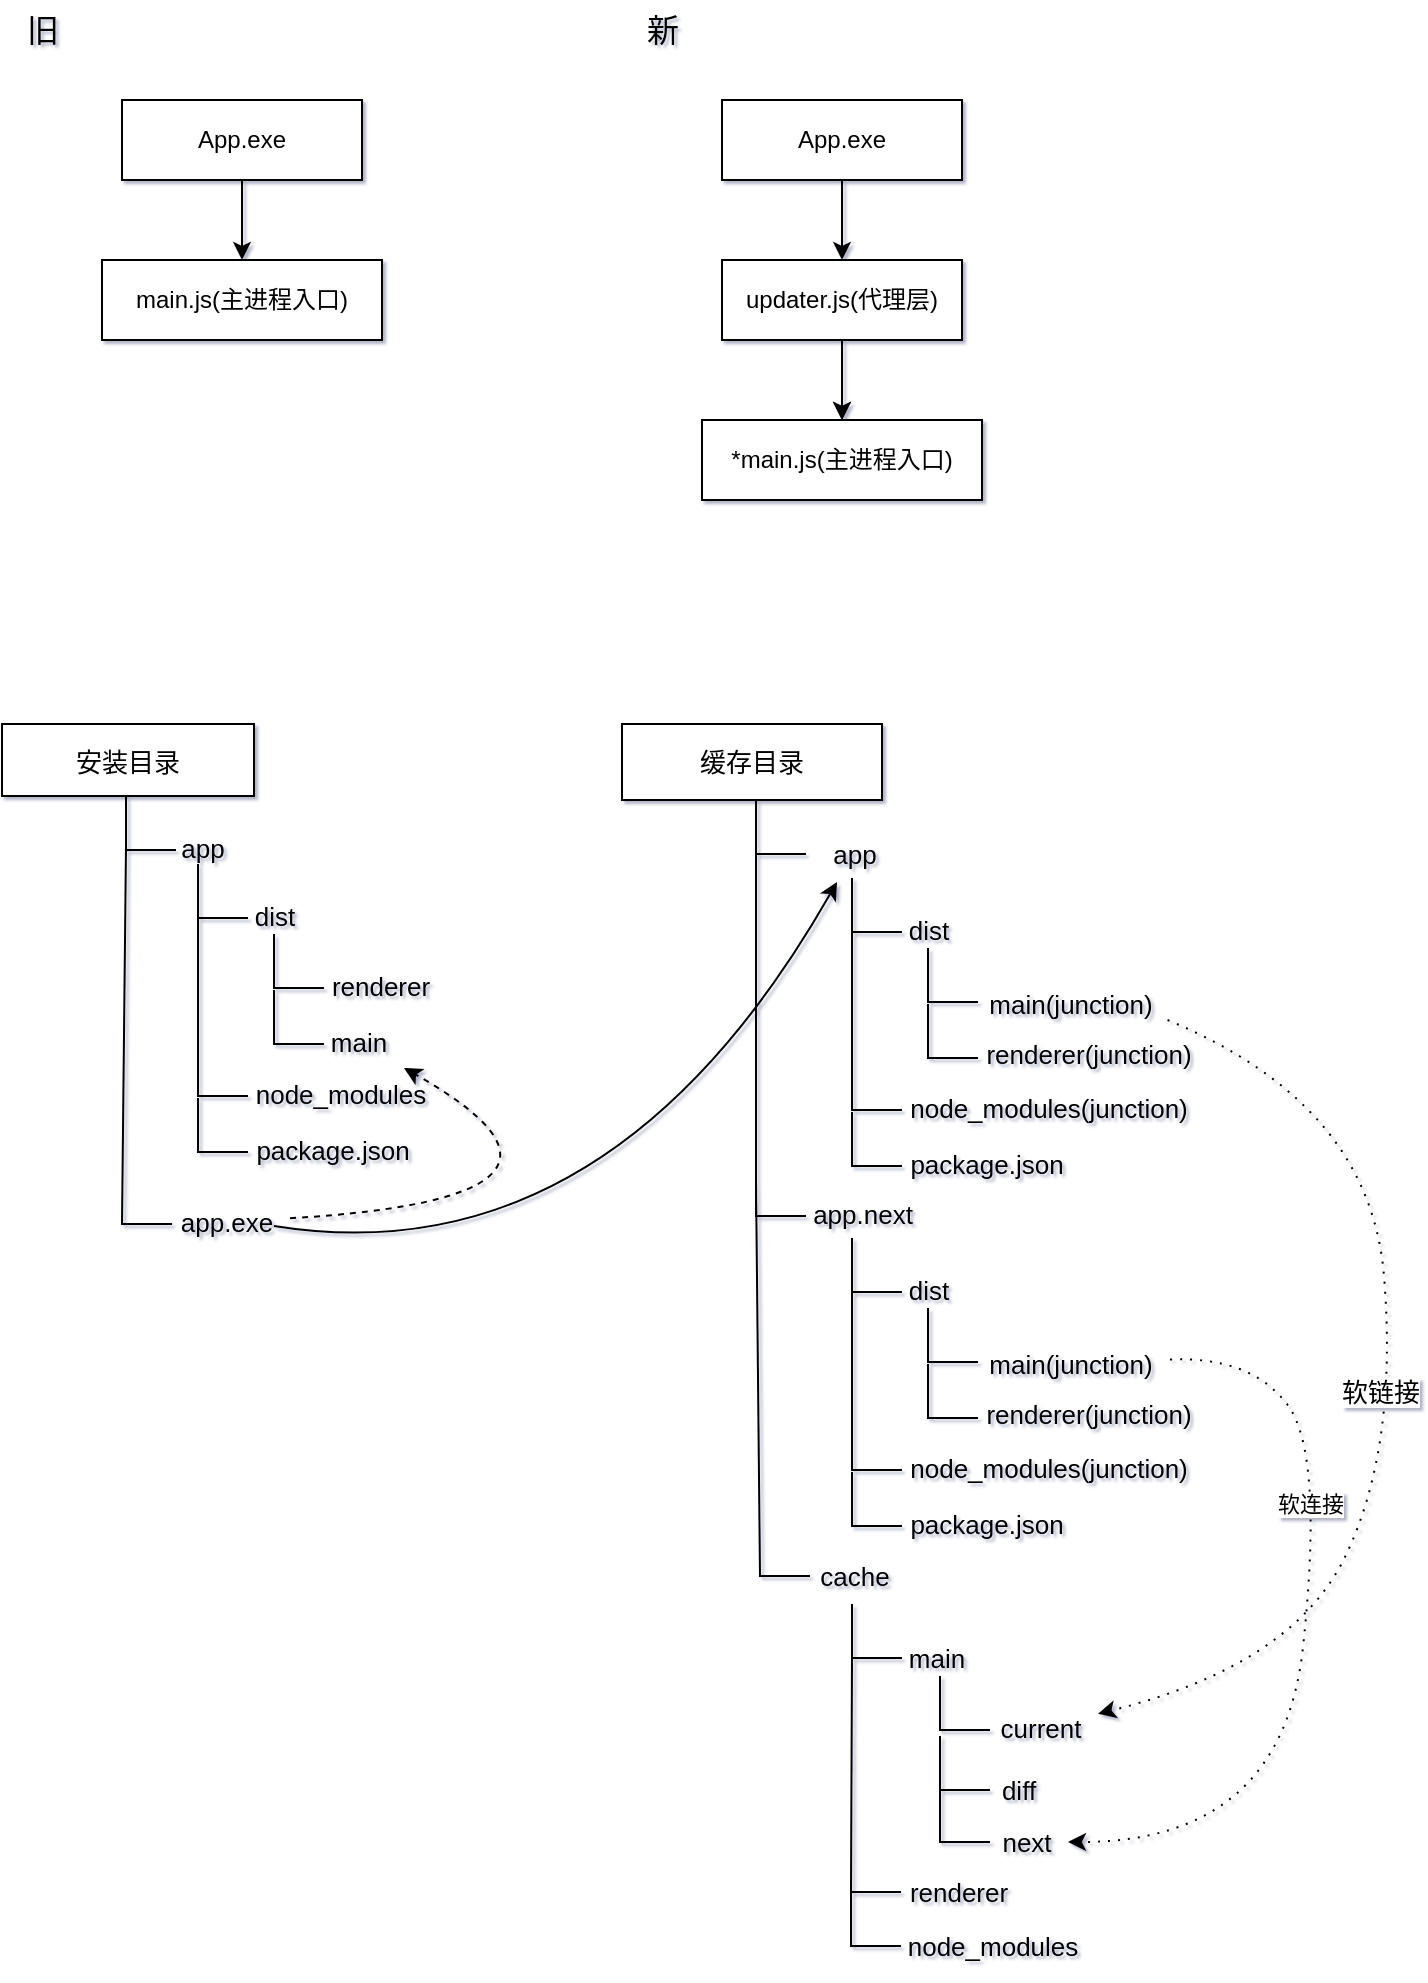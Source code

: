 <mxfile version="20.6.2" type="github">
  <diagram id="9YJLU4PZDA50B_HAFXe_" name="第 1 页">
    <mxGraphModel dx="946" dy="614" grid="0" gridSize="10" guides="1" tooltips="1" connect="1" arrows="1" fold="1" page="1" pageScale="1" pageWidth="827" pageHeight="1169" math="0" shadow="1">
      <root>
        <mxCell id="0" />
        <mxCell id="1" parent="0" />
        <mxCell id="uZ-FZ9ZriDHrgORedMcS-3" style="edgeStyle=orthogonalEdgeStyle;rounded=0;orthogonalLoop=1;jettySize=auto;html=1;exitX=0.5;exitY=1;exitDx=0;exitDy=0;entryX=0.5;entryY=0;entryDx=0;entryDy=0;" parent="1" source="uZ-FZ9ZriDHrgORedMcS-1" target="uZ-FZ9ZriDHrgORedMcS-2" edge="1">
          <mxGeometry relative="1" as="geometry" />
        </mxCell>
        <mxCell id="uZ-FZ9ZriDHrgORedMcS-1" value="App.exe" style="rounded=0;whiteSpace=wrap;html=1;" parent="1" vertex="1">
          <mxGeometry x="180" y="200" width="120" height="40" as="geometry" />
        </mxCell>
        <mxCell id="uZ-FZ9ZriDHrgORedMcS-2" value="main.js(主进程入口)" style="rounded=0;whiteSpace=wrap;html=1;" parent="1" vertex="1">
          <mxGeometry x="170" y="280" width="140" height="40" as="geometry" />
        </mxCell>
        <mxCell id="uZ-FZ9ZriDHrgORedMcS-10" style="edgeStyle=orthogonalEdgeStyle;rounded=0;orthogonalLoop=1;jettySize=auto;html=1;exitX=0.5;exitY=1;exitDx=0;exitDy=0;entryX=0.5;entryY=0;entryDx=0;entryDy=0;" parent="1" source="uZ-FZ9ZriDHrgORedMcS-7" target="uZ-FZ9ZriDHrgORedMcS-9" edge="1">
          <mxGeometry relative="1" as="geometry" />
        </mxCell>
        <mxCell id="uZ-FZ9ZriDHrgORedMcS-7" value="App.exe" style="rounded=0;whiteSpace=wrap;html=1;" parent="1" vertex="1">
          <mxGeometry x="480" y="200" width="120" height="40" as="geometry" />
        </mxCell>
        <mxCell id="uZ-FZ9ZriDHrgORedMcS-8" value="*main.js(主进程入口)" style="rounded=0;whiteSpace=wrap;html=1;" parent="1" vertex="1">
          <mxGeometry x="470" y="360" width="140" height="40" as="geometry" />
        </mxCell>
        <mxCell id="uZ-FZ9ZriDHrgORedMcS-11" style="edgeStyle=orthogonalEdgeStyle;rounded=0;orthogonalLoop=1;jettySize=auto;html=1;exitX=0.5;exitY=1;exitDx=0;exitDy=0;entryX=0.5;entryY=0;entryDx=0;entryDy=0;" parent="1" source="uZ-FZ9ZriDHrgORedMcS-9" target="uZ-FZ9ZriDHrgORedMcS-8" edge="1">
          <mxGeometry relative="1" as="geometry" />
        </mxCell>
        <mxCell id="uZ-FZ9ZriDHrgORedMcS-12" style="edgeStyle=orthogonalEdgeStyle;rounded=0;orthogonalLoop=1;jettySize=auto;html=1;" parent="1" source="uZ-FZ9ZriDHrgORedMcS-9" target="uZ-FZ9ZriDHrgORedMcS-8" edge="1">
          <mxGeometry relative="1" as="geometry" />
        </mxCell>
        <mxCell id="uZ-FZ9ZriDHrgORedMcS-9" value="updater.js(代理层)" style="rounded=0;whiteSpace=wrap;html=1;" parent="1" vertex="1">
          <mxGeometry x="480" y="280" width="120" height="40" as="geometry" />
        </mxCell>
        <mxCell id="uZ-FZ9ZriDHrgORedMcS-14" value="旧" style="text;html=1;align=center;verticalAlign=middle;resizable=0;points=[];autosize=1;strokeColor=none;fillColor=none;fontSize=16;" parent="1" vertex="1">
          <mxGeometry x="120" y="150" width="40" height="30" as="geometry" />
        </mxCell>
        <mxCell id="uZ-FZ9ZriDHrgORedMcS-15" value="新" style="text;html=1;align=center;verticalAlign=middle;resizable=0;points=[];autosize=1;strokeColor=none;fillColor=none;fontSize=16;" parent="1" vertex="1">
          <mxGeometry x="430" y="150" width="40" height="30" as="geometry" />
        </mxCell>
        <mxCell id="uZ-FZ9ZriDHrgORedMcS-16" value="&lt;font style=&quot;font-size: 13px;&quot;&gt;安装目录&lt;/font&gt;" style="rounded=0;whiteSpace=wrap;html=1;fontSize=16;" parent="1" vertex="1">
          <mxGeometry x="120" y="512" width="126" height="36" as="geometry" />
        </mxCell>
        <mxCell id="uZ-FZ9ZriDHrgORedMcS-17" value="缓存目录" style="rounded=0;whiteSpace=wrap;html=1;fontSize=13;" parent="1" vertex="1">
          <mxGeometry x="430" y="512" width="130" height="38" as="geometry" />
        </mxCell>
        <mxCell id="uZ-FZ9ZriDHrgORedMcS-19" value="" style="endArrow=none;html=1;rounded=0;fontSize=13;" parent="1" edge="1">
          <mxGeometry width="50" height="50" relative="1" as="geometry">
            <mxPoint x="207" y="575" as="sourcePoint" />
            <mxPoint x="182" y="548" as="targetPoint" />
            <Array as="points">
              <mxPoint x="182" y="575" />
            </Array>
          </mxGeometry>
        </mxCell>
        <mxCell id="uZ-FZ9ZriDHrgORedMcS-20" value="app" style="text;html=1;align=center;verticalAlign=middle;resizable=0;points=[];autosize=1;strokeColor=none;fillColor=none;fontSize=13;" parent="1" vertex="1">
          <mxGeometry x="200" y="560" width="40" height="28" as="geometry" />
        </mxCell>
        <mxCell id="uZ-FZ9ZriDHrgORedMcS-21" value="" style="endArrow=none;html=1;rounded=0;fontSize=13;" parent="1" edge="1">
          <mxGeometry width="50" height="50" relative="1" as="geometry">
            <mxPoint x="243" y="609" as="sourcePoint" />
            <mxPoint x="218" y="582" as="targetPoint" />
            <Array as="points">
              <mxPoint x="218" y="609" />
            </Array>
          </mxGeometry>
        </mxCell>
        <mxCell id="uZ-FZ9ZriDHrgORedMcS-22" value="dist" style="text;html=1;align=center;verticalAlign=middle;resizable=0;points=[];autosize=1;strokeColor=none;fillColor=none;fontSize=13;" parent="1" vertex="1">
          <mxGeometry x="237" y="594" width="38" height="28" as="geometry" />
        </mxCell>
        <mxCell id="uZ-FZ9ZriDHrgORedMcS-24" value="" style="endArrow=none;html=1;rounded=0;fontSize=13;" parent="1" edge="1">
          <mxGeometry width="50" height="50" relative="1" as="geometry">
            <mxPoint x="243" y="698" as="sourcePoint" />
            <mxPoint x="218" y="594" as="targetPoint" />
            <Array as="points">
              <mxPoint x="218" y="698" />
            </Array>
          </mxGeometry>
        </mxCell>
        <mxCell id="uZ-FZ9ZriDHrgORedMcS-25" value="node_modules" style="text;html=1;align=center;verticalAlign=middle;resizable=0;points=[];autosize=1;strokeColor=none;fillColor=none;fontSize=13;" parent="1" vertex="1">
          <mxGeometry x="237" y="683" width="103" height="28" as="geometry" />
        </mxCell>
        <mxCell id="uZ-FZ9ZriDHrgORedMcS-26" value="" style="endArrow=none;html=1;rounded=0;fontSize=13;" parent="1" edge="1">
          <mxGeometry width="50" height="50" relative="1" as="geometry">
            <mxPoint x="243" y="726" as="sourcePoint" />
            <mxPoint x="218" y="699" as="targetPoint" />
            <Array as="points">
              <mxPoint x="218" y="726" />
            </Array>
          </mxGeometry>
        </mxCell>
        <mxCell id="uZ-FZ9ZriDHrgORedMcS-27" value="package.json" style="text;html=1;align=center;verticalAlign=middle;resizable=0;points=[];autosize=1;strokeColor=none;fillColor=none;fontSize=13;" parent="1" vertex="1">
          <mxGeometry x="237" y="711" width="95" height="28" as="geometry" />
        </mxCell>
        <mxCell id="uZ-FZ9ZriDHrgORedMcS-28" value="" style="endArrow=none;html=1;rounded=0;fontSize=13;" parent="1" edge="1">
          <mxGeometry width="50" height="50" relative="1" as="geometry">
            <mxPoint x="281" y="672" as="sourcePoint" />
            <mxPoint x="256" y="645" as="targetPoint" />
            <Array as="points">
              <mxPoint x="256" y="672" />
            </Array>
          </mxGeometry>
        </mxCell>
        <mxCell id="uZ-FZ9ZriDHrgORedMcS-29" value="" style="endArrow=none;html=1;rounded=0;fontSize=13;" parent="1" edge="1">
          <mxGeometry width="50" height="50" relative="1" as="geometry">
            <mxPoint x="281" y="644" as="sourcePoint" />
            <mxPoint x="256" y="617" as="targetPoint" />
            <Array as="points">
              <mxPoint x="256" y="644" />
            </Array>
          </mxGeometry>
        </mxCell>
        <mxCell id="uZ-FZ9ZriDHrgORedMcS-30" value="renderer" style="text;html=1;align=center;verticalAlign=middle;resizable=0;points=[];autosize=1;strokeColor=none;fillColor=none;fontSize=13;" parent="1" vertex="1">
          <mxGeometry x="275" y="629" width="67" height="28" as="geometry" />
        </mxCell>
        <mxCell id="uZ-FZ9ZriDHrgORedMcS-31" value="main" style="text;html=1;align=center;verticalAlign=middle;resizable=0;points=[];autosize=1;strokeColor=none;fillColor=none;fontSize=13;" parent="1" vertex="1">
          <mxGeometry x="275" y="657" width="46" height="28" as="geometry" />
        </mxCell>
        <mxCell id="uZ-FZ9ZriDHrgORedMcS-32" value="" style="endArrow=none;html=1;rounded=0;fontSize=13;" parent="1" edge="1">
          <mxGeometry width="50" height="50" relative="1" as="geometry">
            <mxPoint x="205" y="762" as="sourcePoint" />
            <mxPoint x="182" y="573" as="targetPoint" />
            <Array as="points">
              <mxPoint x="180" y="762" />
            </Array>
          </mxGeometry>
        </mxCell>
        <mxCell id="uZ-FZ9ZriDHrgORedMcS-33" value="app.exe" style="text;html=1;align=center;verticalAlign=middle;resizable=0;points=[];autosize=1;strokeColor=none;fillColor=none;fontSize=13;" parent="1" vertex="1">
          <mxGeometry x="200" y="747" width="64" height="28" as="geometry" />
        </mxCell>
        <mxCell id="uZ-FZ9ZriDHrgORedMcS-37" value="app" style="text;html=1;align=center;verticalAlign=middle;resizable=0;points=[];autosize=1;strokeColor=none;fillColor=none;fontSize=13;" parent="1" vertex="1">
          <mxGeometry x="525.5" y="563" width="40" height="28" as="geometry" />
        </mxCell>
        <mxCell id="uZ-FZ9ZriDHrgORedMcS-38" value="" style="endArrow=none;html=1;rounded=0;fontSize=13;" parent="1" edge="1">
          <mxGeometry width="50" height="50" relative="1" as="geometry">
            <mxPoint x="570" y="616" as="sourcePoint" />
            <mxPoint x="545" y="589" as="targetPoint" />
            <Array as="points">
              <mxPoint x="545" y="616" />
            </Array>
          </mxGeometry>
        </mxCell>
        <mxCell id="uZ-FZ9ZriDHrgORedMcS-39" value="dist" style="text;html=1;align=center;verticalAlign=middle;resizable=0;points=[];autosize=1;strokeColor=none;fillColor=none;fontSize=13;" parent="1" vertex="1">
          <mxGeometry x="564" y="601" width="38" height="28" as="geometry" />
        </mxCell>
        <mxCell id="uZ-FZ9ZriDHrgORedMcS-40" value="" style="endArrow=none;html=1;rounded=0;fontSize=13;" parent="1" edge="1">
          <mxGeometry width="50" height="50" relative="1" as="geometry">
            <mxPoint x="570" y="705" as="sourcePoint" />
            <mxPoint x="545" y="601" as="targetPoint" />
            <Array as="points">
              <mxPoint x="545" y="705" />
            </Array>
          </mxGeometry>
        </mxCell>
        <mxCell id="uZ-FZ9ZriDHrgORedMcS-41" value="node_modules(junction)" style="text;html=1;align=center;verticalAlign=middle;resizable=0;points=[];autosize=1;strokeColor=none;fillColor=none;fontSize=13;" parent="1" vertex="1">
          <mxGeometry x="564" y="690" width="157" height="28" as="geometry" />
        </mxCell>
        <mxCell id="uZ-FZ9ZriDHrgORedMcS-42" value="" style="endArrow=none;html=1;rounded=0;fontSize=13;" parent="1" edge="1">
          <mxGeometry width="50" height="50" relative="1" as="geometry">
            <mxPoint x="570" y="733" as="sourcePoint" />
            <mxPoint x="545" y="706" as="targetPoint" />
            <Array as="points">
              <mxPoint x="545" y="733" />
            </Array>
          </mxGeometry>
        </mxCell>
        <mxCell id="uZ-FZ9ZriDHrgORedMcS-43" value="package.json" style="text;html=1;align=center;verticalAlign=middle;resizable=0;points=[];autosize=1;strokeColor=none;fillColor=none;fontSize=13;" parent="1" vertex="1">
          <mxGeometry x="564" y="718" width="95" height="28" as="geometry" />
        </mxCell>
        <mxCell id="uZ-FZ9ZriDHrgORedMcS-44" value="" style="endArrow=none;html=1;rounded=0;fontSize=13;" parent="1" edge="1">
          <mxGeometry width="50" height="50" relative="1" as="geometry">
            <mxPoint x="608" y="679" as="sourcePoint" />
            <mxPoint x="583" y="652" as="targetPoint" />
            <Array as="points">
              <mxPoint x="583" y="679" />
            </Array>
          </mxGeometry>
        </mxCell>
        <mxCell id="uZ-FZ9ZriDHrgORedMcS-45" value="" style="endArrow=none;html=1;rounded=0;fontSize=13;" parent="1" edge="1">
          <mxGeometry width="50" height="50" relative="1" as="geometry">
            <mxPoint x="608" y="651" as="sourcePoint" />
            <mxPoint x="583" y="624" as="targetPoint" />
            <Array as="points">
              <mxPoint x="583" y="651" />
            </Array>
          </mxGeometry>
        </mxCell>
        <mxCell id="uZ-FZ9ZriDHrgORedMcS-46" value="renderer(junction)" style="text;html=1;align=center;verticalAlign=middle;resizable=0;points=[];autosize=1;strokeColor=none;fillColor=none;fontSize=13;" parent="1" vertex="1">
          <mxGeometry x="602" y="663" width="121" height="28" as="geometry" />
        </mxCell>
        <mxCell id="uZ-FZ9ZriDHrgORedMcS-47" value="main(junction)" style="text;html=1;align=center;verticalAlign=middle;resizable=0;points=[];autosize=1;strokeColor=none;fillColor=none;fontSize=13;" parent="1" vertex="1">
          <mxGeometry x="604" y="638" width="100" height="28" as="geometry" />
        </mxCell>
        <mxCell id="uZ-FZ9ZriDHrgORedMcS-48" value="" style="endArrow=none;html=1;rounded=0;fontSize=13;" parent="1" edge="1">
          <mxGeometry width="50" height="50" relative="1" as="geometry">
            <mxPoint x="524" y="938" as="sourcePoint" />
            <mxPoint x="497" y="740" as="targetPoint" />
            <Array as="points">
              <mxPoint x="499" y="938" />
            </Array>
          </mxGeometry>
        </mxCell>
        <mxCell id="uZ-FZ9ZriDHrgORedMcS-49" value="cache" style="text;html=1;align=center;verticalAlign=middle;resizable=0;points=[];autosize=1;strokeColor=none;fillColor=none;fontSize=13;" parent="1" vertex="1">
          <mxGeometry x="519" y="924" width="53" height="28" as="geometry" />
        </mxCell>
        <mxCell id="uZ-FZ9ZriDHrgORedMcS-50" value="" style="endArrow=none;html=1;rounded=0;fontSize=13;" parent="1" edge="1">
          <mxGeometry width="50" height="50" relative="1" as="geometry">
            <mxPoint x="522" y="577" as="sourcePoint" />
            <mxPoint x="497" y="550" as="targetPoint" />
            <Array as="points">
              <mxPoint x="497" y="577" />
            </Array>
          </mxGeometry>
        </mxCell>
        <mxCell id="uZ-FZ9ZriDHrgORedMcS-52" value="" style="endArrow=none;html=1;rounded=0;fontSize=13;" parent="1" edge="1">
          <mxGeometry width="50" height="50" relative="1" as="geometry">
            <mxPoint x="569.5" y="1096" as="sourcePoint" />
            <mxPoint x="545" y="979" as="targetPoint" />
            <Array as="points">
              <mxPoint x="544.5" y="1096" />
            </Array>
          </mxGeometry>
        </mxCell>
        <mxCell id="uZ-FZ9ZriDHrgORedMcS-53" value="" style="endArrow=none;html=1;rounded=0;fontSize=13;" parent="1" edge="1">
          <mxGeometry width="50" height="50" relative="1" as="geometry">
            <mxPoint x="570" y="979" as="sourcePoint" />
            <mxPoint x="545" y="952" as="targetPoint" />
            <Array as="points">
              <mxPoint x="545" y="979" />
            </Array>
          </mxGeometry>
        </mxCell>
        <mxCell id="uZ-FZ9ZriDHrgORedMcS-54" value="renderer" style="text;html=1;align=center;verticalAlign=middle;resizable=0;points=[];autosize=1;strokeColor=none;fillColor=none;fontSize=13;" parent="1" vertex="1">
          <mxGeometry x="564.5" y="1082" width="67" height="28" as="geometry" />
        </mxCell>
        <mxCell id="uZ-FZ9ZriDHrgORedMcS-55" value="main" style="text;html=1;align=center;verticalAlign=middle;resizable=0;points=[];autosize=1;strokeColor=none;fillColor=none;fontSize=13;" parent="1" vertex="1">
          <mxGeometry x="564" y="965" width="46" height="28" as="geometry" />
        </mxCell>
        <mxCell id="uZ-FZ9ZriDHrgORedMcS-56" value="node_modules" style="text;html=1;align=center;verticalAlign=middle;resizable=0;points=[];autosize=1;strokeColor=none;fillColor=none;fontSize=13;" parent="1" vertex="1">
          <mxGeometry x="563" y="1109" width="103" height="28" as="geometry" />
        </mxCell>
        <mxCell id="uZ-FZ9ZriDHrgORedMcS-57" value="" style="endArrow=none;html=1;rounded=0;fontSize=13;" parent="1" edge="1">
          <mxGeometry width="50" height="50" relative="1" as="geometry">
            <mxPoint x="569.5" y="1123" as="sourcePoint" />
            <mxPoint x="544.5" y="1096" as="targetPoint" />
            <Array as="points">
              <mxPoint x="544.5" y="1123" />
            </Array>
          </mxGeometry>
        </mxCell>
        <mxCell id="uZ-FZ9ZriDHrgORedMcS-58" value="" style="endArrow=none;html=1;rounded=0;fontSize=13;" parent="1" edge="1">
          <mxGeometry width="50" height="50" relative="1" as="geometry">
            <mxPoint x="614" y="1015" as="sourcePoint" />
            <mxPoint x="589" y="988" as="targetPoint" />
            <Array as="points">
              <mxPoint x="589" y="1015" />
            </Array>
          </mxGeometry>
        </mxCell>
        <mxCell id="uZ-FZ9ZriDHrgORedMcS-59" value="current" style="text;html=1;align=center;verticalAlign=middle;resizable=0;points=[];autosize=1;strokeColor=none;fillColor=none;fontSize=13;" parent="1" vertex="1">
          <mxGeometry x="610" y="1000" width="58" height="28" as="geometry" />
        </mxCell>
        <mxCell id="uZ-FZ9ZriDHrgORedMcS-60" value="" style="endArrow=none;html=1;rounded=0;fontSize=13;" parent="1" edge="1">
          <mxGeometry width="50" height="50" relative="1" as="geometry">
            <mxPoint x="614" y="1045" as="sourcePoint" />
            <mxPoint x="589" y="1018" as="targetPoint" />
            <Array as="points">
              <mxPoint x="589" y="1045" />
            </Array>
          </mxGeometry>
        </mxCell>
        <mxCell id="uZ-FZ9ZriDHrgORedMcS-61" value="diff" style="text;html=1;align=center;verticalAlign=middle;resizable=0;points=[];autosize=1;strokeColor=none;fillColor=none;fontSize=13;" parent="1" vertex="1">
          <mxGeometry x="610" y="1031" width="35" height="28" as="geometry" />
        </mxCell>
        <mxCell id="uZ-FZ9ZriDHrgORedMcS-62" value="" style="endArrow=none;html=1;rounded=0;fontSize=13;" parent="1" edge="1">
          <mxGeometry width="50" height="50" relative="1" as="geometry">
            <mxPoint x="614" y="1071" as="sourcePoint" />
            <mxPoint x="589" y="1044" as="targetPoint" />
            <Array as="points">
              <mxPoint x="589" y="1071" />
            </Array>
          </mxGeometry>
        </mxCell>
        <mxCell id="uZ-FZ9ZriDHrgORedMcS-63" value="next" style="text;html=1;align=center;verticalAlign=middle;resizable=0;points=[];autosize=1;strokeColor=none;fillColor=none;fontSize=13;" parent="1" vertex="1">
          <mxGeometry x="610" y="1057" width="43" height="28" as="geometry" />
        </mxCell>
        <mxCell id="uZ-FZ9ZriDHrgORedMcS-67" value="" style="curved=1;endArrow=classic;html=1;rounded=0;fontSize=13;" parent="1" target="uZ-FZ9ZriDHrgORedMcS-37" edge="1">
          <mxGeometry width="50" height="50" relative="1" as="geometry">
            <mxPoint x="256" y="763" as="sourcePoint" />
            <mxPoint x="306" y="713" as="targetPoint" />
            <Array as="points">
              <mxPoint x="424" y="790" />
            </Array>
          </mxGeometry>
        </mxCell>
        <mxCell id="uZ-FZ9ZriDHrgORedMcS-68" value="" style="curved=1;endArrow=classic;html=1;rounded=0;fontSize=13;dashed=1;" parent="1" source="uZ-FZ9ZriDHrgORedMcS-33" target="uZ-FZ9ZriDHrgORedMcS-31" edge="1">
          <mxGeometry width="50" height="50" relative="1" as="geometry">
            <mxPoint x="386" y="749" as="sourcePoint" />
            <mxPoint x="436" y="699" as="targetPoint" />
            <Array as="points">
              <mxPoint x="436" y="749" />
            </Array>
          </mxGeometry>
        </mxCell>
        <mxCell id="uZ-FZ9ZriDHrgORedMcS-69" value="" style="curved=1;endArrow=classic;html=1;rounded=0;dashed=1;fontSize=13;exitX=0.988;exitY=0.786;exitDx=0;exitDy=0;exitPerimeter=0;dashPattern=1 4;" parent="1" source="uZ-FZ9ZriDHrgORedMcS-47" target="uZ-FZ9ZriDHrgORedMcS-59" edge="1">
          <mxGeometry width="50" height="50" relative="1" as="geometry">
            <mxPoint x="386" y="749" as="sourcePoint" />
            <mxPoint x="436" y="699" as="targetPoint" />
            <Array as="points">
              <mxPoint x="804" y="702" />
              <mxPoint x="818" y="874" />
              <mxPoint x="765" y="983" />
            </Array>
          </mxGeometry>
        </mxCell>
        <mxCell id="uZ-FZ9ZriDHrgORedMcS-70" value="软链接" style="edgeLabel;html=1;align=center;verticalAlign=middle;resizable=0;points=[];fontSize=13;" parent="uZ-FZ9ZriDHrgORedMcS-69" vertex="1" connectable="0">
          <mxGeometry x="0.007" y="-7" relative="1" as="geometry">
            <mxPoint as="offset" />
          </mxGeometry>
        </mxCell>
        <mxCell id="RuwMf6eavU-gGLaVO35--1" value="app.next" style="text;html=1;align=center;verticalAlign=middle;resizable=0;points=[];autosize=1;strokeColor=none;fillColor=none;fontSize=13;" vertex="1" parent="1">
          <mxGeometry x="516" y="743" width="68" height="28" as="geometry" />
        </mxCell>
        <mxCell id="RuwMf6eavU-gGLaVO35--2" value="" style="endArrow=none;html=1;rounded=0;fontSize=13;" edge="1" parent="1">
          <mxGeometry width="50" height="50" relative="1" as="geometry">
            <mxPoint x="570" y="796" as="sourcePoint" />
            <mxPoint x="545" y="769" as="targetPoint" />
            <Array as="points">
              <mxPoint x="545" y="796" />
            </Array>
          </mxGeometry>
        </mxCell>
        <mxCell id="RuwMf6eavU-gGLaVO35--3" value="dist" style="text;html=1;align=center;verticalAlign=middle;resizable=0;points=[];autosize=1;strokeColor=none;fillColor=none;fontSize=13;" vertex="1" parent="1">
          <mxGeometry x="564" y="781" width="38" height="28" as="geometry" />
        </mxCell>
        <mxCell id="RuwMf6eavU-gGLaVO35--4" value="" style="endArrow=none;html=1;rounded=0;fontSize=13;" edge="1" parent="1">
          <mxGeometry width="50" height="50" relative="1" as="geometry">
            <mxPoint x="570" y="885" as="sourcePoint" />
            <mxPoint x="545" y="781" as="targetPoint" />
            <Array as="points">
              <mxPoint x="545" y="885" />
            </Array>
          </mxGeometry>
        </mxCell>
        <mxCell id="RuwMf6eavU-gGLaVO35--5" value="node_modules(junction)" style="text;html=1;align=center;verticalAlign=middle;resizable=0;points=[];autosize=1;strokeColor=none;fillColor=none;fontSize=13;" vertex="1" parent="1">
          <mxGeometry x="564" y="870" width="157" height="28" as="geometry" />
        </mxCell>
        <mxCell id="RuwMf6eavU-gGLaVO35--6" value="" style="endArrow=none;html=1;rounded=0;fontSize=13;" edge="1" parent="1">
          <mxGeometry width="50" height="50" relative="1" as="geometry">
            <mxPoint x="570" y="913" as="sourcePoint" />
            <mxPoint x="545" y="886" as="targetPoint" />
            <Array as="points">
              <mxPoint x="545" y="913" />
            </Array>
          </mxGeometry>
        </mxCell>
        <mxCell id="RuwMf6eavU-gGLaVO35--7" value="package.json" style="text;html=1;align=center;verticalAlign=middle;resizable=0;points=[];autosize=1;strokeColor=none;fillColor=none;fontSize=13;" vertex="1" parent="1">
          <mxGeometry x="564" y="898" width="95" height="28" as="geometry" />
        </mxCell>
        <mxCell id="RuwMf6eavU-gGLaVO35--8" value="" style="endArrow=none;html=1;rounded=0;fontSize=13;" edge="1" parent="1">
          <mxGeometry width="50" height="50" relative="1" as="geometry">
            <mxPoint x="608" y="859" as="sourcePoint" />
            <mxPoint x="583" y="832" as="targetPoint" />
            <Array as="points">
              <mxPoint x="583" y="859" />
            </Array>
          </mxGeometry>
        </mxCell>
        <mxCell id="RuwMf6eavU-gGLaVO35--9" value="" style="endArrow=none;html=1;rounded=0;fontSize=13;" edge="1" parent="1">
          <mxGeometry width="50" height="50" relative="1" as="geometry">
            <mxPoint x="608" y="831" as="sourcePoint" />
            <mxPoint x="583" y="804" as="targetPoint" />
            <Array as="points">
              <mxPoint x="583" y="831" />
            </Array>
          </mxGeometry>
        </mxCell>
        <mxCell id="RuwMf6eavU-gGLaVO35--10" value="renderer(junction)" style="text;html=1;align=center;verticalAlign=middle;resizable=0;points=[];autosize=1;strokeColor=none;fillColor=none;fontSize=13;" vertex="1" parent="1">
          <mxGeometry x="602" y="843" width="121" height="28" as="geometry" />
        </mxCell>
        <mxCell id="RuwMf6eavU-gGLaVO35--11" value="main(junction)" style="text;html=1;align=center;verticalAlign=middle;resizable=0;points=[];autosize=1;strokeColor=none;fillColor=none;fontSize=13;" vertex="1" parent="1">
          <mxGeometry x="604" y="818" width="100" height="28" as="geometry" />
        </mxCell>
        <mxCell id="RuwMf6eavU-gGLaVO35--12" value="" style="endArrow=none;html=1;rounded=0;fontSize=13;" edge="1" parent="1">
          <mxGeometry width="50" height="50" relative="1" as="geometry">
            <mxPoint x="522" y="758" as="sourcePoint" />
            <mxPoint x="497" y="569" as="targetPoint" />
            <Array as="points">
              <mxPoint x="497" y="758" />
            </Array>
          </mxGeometry>
        </mxCell>
        <mxCell id="RuwMf6eavU-gGLaVO35--17" value="" style="curved=1;endArrow=classic;html=1;rounded=0;dashed=1;dashPattern=1 4;" edge="1" parent="1" source="RuwMf6eavU-gGLaVO35--11" target="uZ-FZ9ZriDHrgORedMcS-63">
          <mxGeometry width="50" height="50" relative="1" as="geometry">
            <mxPoint x="733" y="926" as="sourcePoint" />
            <mxPoint x="783" y="876" as="targetPoint" />
            <Array as="points">
              <mxPoint x="744" y="828" />
              <mxPoint x="781" y="876" />
              <mxPoint x="760" y="1071" />
            </Array>
          </mxGeometry>
        </mxCell>
        <mxCell id="RuwMf6eavU-gGLaVO35--18" value="软连接" style="edgeLabel;html=1;align=center;verticalAlign=middle;resizable=0;points=[];" vertex="1" connectable="0" parent="RuwMf6eavU-gGLaVO35--17">
          <mxGeometry x="-0.37" y="-4" relative="1" as="geometry">
            <mxPoint as="offset" />
          </mxGeometry>
        </mxCell>
      </root>
    </mxGraphModel>
  </diagram>
</mxfile>
